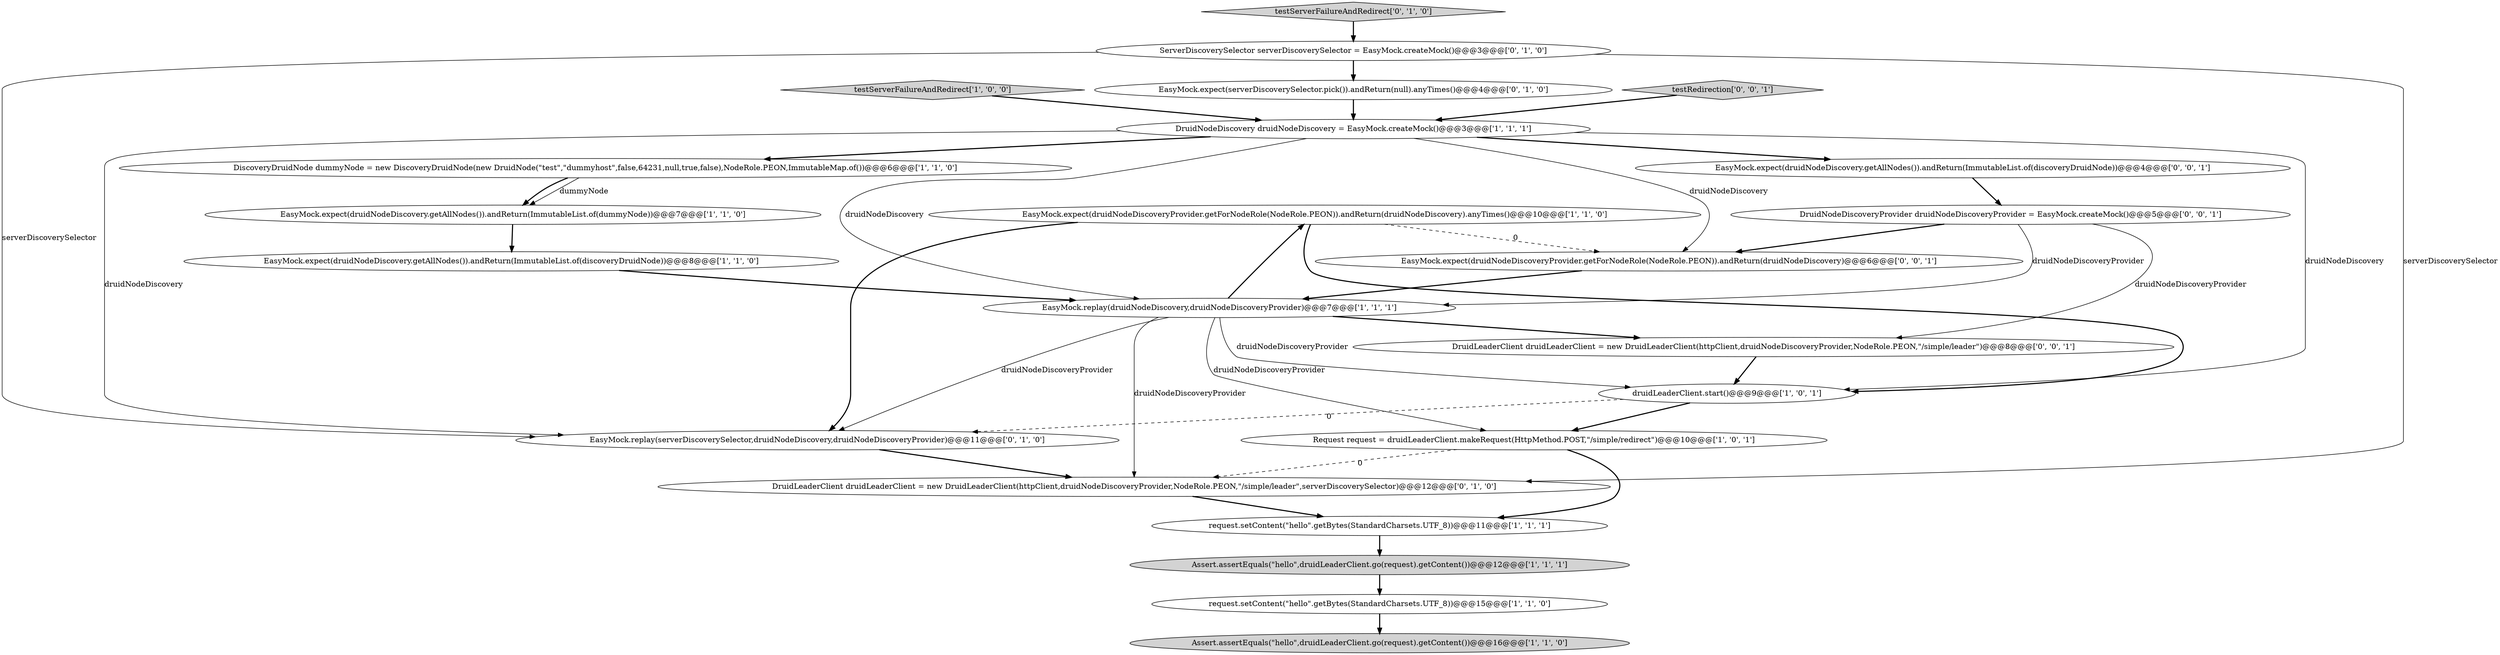 digraph {
6 [style = filled, label = "EasyMock.expect(druidNodeDiscoveryProvider.getForNodeRole(NodeRole.PEON)).andReturn(druidNodeDiscovery).anyTimes()@@@10@@@['1', '1', '0']", fillcolor = white, shape = ellipse image = "AAA0AAABBB1BBB"];
16 [style = filled, label = "EasyMock.expect(serverDiscoverySelector.pick()).andReturn(null).anyTimes()@@@4@@@['0', '1', '0']", fillcolor = white, shape = ellipse image = "AAA1AAABBB2BBB"];
3 [style = filled, label = "EasyMock.replay(druidNodeDiscovery,druidNodeDiscoveryProvider)@@@7@@@['1', '1', '1']", fillcolor = white, shape = ellipse image = "AAA0AAABBB1BBB"];
15 [style = filled, label = "testServerFailureAndRedirect['0', '1', '0']", fillcolor = lightgray, shape = diamond image = "AAA0AAABBB2BBB"];
20 [style = filled, label = "testRedirection['0', '0', '1']", fillcolor = lightgray, shape = diamond image = "AAA0AAABBB3BBB"];
9 [style = filled, label = "DiscoveryDruidNode dummyNode = new DiscoveryDruidNode(new DruidNode(\"test\",\"dummyhost\",false,64231,null,true,false),NodeRole.PEON,ImmutableMap.of())@@@6@@@['1', '1', '0']", fillcolor = white, shape = ellipse image = "AAA0AAABBB1BBB"];
0 [style = filled, label = "request.setContent(\"hello\".getBytes(StandardCharsets.UTF_8))@@@15@@@['1', '1', '0']", fillcolor = white, shape = ellipse image = "AAA0AAABBB1BBB"];
5 [style = filled, label = "Assert.assertEquals(\"hello\",druidLeaderClient.go(request).getContent())@@@12@@@['1', '1', '1']", fillcolor = lightgray, shape = ellipse image = "AAA0AAABBB1BBB"];
8 [style = filled, label = "Request request = druidLeaderClient.makeRequest(HttpMethod.POST,\"/simple/redirect\")@@@10@@@['1', '0', '1']", fillcolor = white, shape = ellipse image = "AAA0AAABBB1BBB"];
19 [style = filled, label = "EasyMock.expect(druidNodeDiscoveryProvider.getForNodeRole(NodeRole.PEON)).andReturn(druidNodeDiscovery)@@@6@@@['0', '0', '1']", fillcolor = white, shape = ellipse image = "AAA0AAABBB3BBB"];
11 [style = filled, label = "Assert.assertEquals(\"hello\",druidLeaderClient.go(request).getContent())@@@16@@@['1', '1', '0']", fillcolor = lightgray, shape = ellipse image = "AAA0AAABBB1BBB"];
4 [style = filled, label = "DruidNodeDiscovery druidNodeDiscovery = EasyMock.createMock()@@@3@@@['1', '1', '1']", fillcolor = white, shape = ellipse image = "AAA0AAABBB1BBB"];
12 [style = filled, label = "request.setContent(\"hello\".getBytes(StandardCharsets.UTF_8))@@@11@@@['1', '1', '1']", fillcolor = white, shape = ellipse image = "AAA0AAABBB1BBB"];
21 [style = filled, label = "EasyMock.expect(druidNodeDiscovery.getAllNodes()).andReturn(ImmutableList.of(discoveryDruidNode))@@@4@@@['0', '0', '1']", fillcolor = white, shape = ellipse image = "AAA0AAABBB3BBB"];
22 [style = filled, label = "DruidLeaderClient druidLeaderClient = new DruidLeaderClient(httpClient,druidNodeDiscoveryProvider,NodeRole.PEON,\"/simple/leader\")@@@8@@@['0', '0', '1']", fillcolor = white, shape = ellipse image = "AAA0AAABBB3BBB"];
18 [style = filled, label = "DruidNodeDiscoveryProvider druidNodeDiscoveryProvider = EasyMock.createMock()@@@5@@@['0', '0', '1']", fillcolor = white, shape = ellipse image = "AAA0AAABBB3BBB"];
17 [style = filled, label = "DruidLeaderClient druidLeaderClient = new DruidLeaderClient(httpClient,druidNodeDiscoveryProvider,NodeRole.PEON,\"/simple/leader\",serverDiscoverySelector)@@@12@@@['0', '1', '0']", fillcolor = white, shape = ellipse image = "AAA1AAABBB2BBB"];
13 [style = filled, label = "ServerDiscoverySelector serverDiscoverySelector = EasyMock.createMock()@@@3@@@['0', '1', '0']", fillcolor = white, shape = ellipse image = "AAA1AAABBB2BBB"];
10 [style = filled, label = "EasyMock.expect(druidNodeDiscovery.getAllNodes()).andReturn(ImmutableList.of(dummyNode))@@@7@@@['1', '1', '0']", fillcolor = white, shape = ellipse image = "AAA0AAABBB1BBB"];
14 [style = filled, label = "EasyMock.replay(serverDiscoverySelector,druidNodeDiscovery,druidNodeDiscoveryProvider)@@@11@@@['0', '1', '0']", fillcolor = white, shape = ellipse image = "AAA1AAABBB2BBB"];
2 [style = filled, label = "EasyMock.expect(druidNodeDiscovery.getAllNodes()).andReturn(ImmutableList.of(discoveryDruidNode))@@@8@@@['1', '1', '0']", fillcolor = white, shape = ellipse image = "AAA0AAABBB1BBB"];
1 [style = filled, label = "testServerFailureAndRedirect['1', '0', '0']", fillcolor = lightgray, shape = diamond image = "AAA0AAABBB1BBB"];
7 [style = filled, label = "druidLeaderClient.start()@@@9@@@['1', '0', '1']", fillcolor = white, shape = ellipse image = "AAA0AAABBB1BBB"];
19->3 [style = bold, label=""];
14->17 [style = bold, label=""];
3->8 [style = solid, label="druidNodeDiscoveryProvider"];
13->17 [style = solid, label="serverDiscoverySelector"];
7->8 [style = bold, label=""];
10->2 [style = bold, label=""];
8->12 [style = bold, label=""];
16->4 [style = bold, label=""];
4->7 [style = solid, label="druidNodeDiscovery"];
9->10 [style = solid, label="dummyNode"];
3->7 [style = solid, label="druidNodeDiscoveryProvider"];
20->4 [style = bold, label=""];
3->17 [style = solid, label="druidNodeDiscoveryProvider"];
18->3 [style = solid, label="druidNodeDiscoveryProvider"];
17->12 [style = bold, label=""];
18->22 [style = solid, label="druidNodeDiscoveryProvider"];
0->11 [style = bold, label=""];
2->3 [style = bold, label=""];
3->6 [style = bold, label=""];
12->5 [style = bold, label=""];
5->0 [style = bold, label=""];
6->14 [style = bold, label=""];
18->19 [style = bold, label=""];
13->16 [style = bold, label=""];
21->18 [style = bold, label=""];
4->19 [style = solid, label="druidNodeDiscovery"];
4->9 [style = bold, label=""];
22->7 [style = bold, label=""];
15->13 [style = bold, label=""];
13->14 [style = solid, label="serverDiscoverySelector"];
1->4 [style = bold, label=""];
3->22 [style = bold, label=""];
7->14 [style = dashed, label="0"];
6->19 [style = dashed, label="0"];
6->7 [style = bold, label=""];
4->14 [style = solid, label="druidNodeDiscovery"];
3->14 [style = solid, label="druidNodeDiscoveryProvider"];
4->21 [style = bold, label=""];
4->3 [style = solid, label="druidNodeDiscovery"];
8->17 [style = dashed, label="0"];
9->10 [style = bold, label=""];
}
